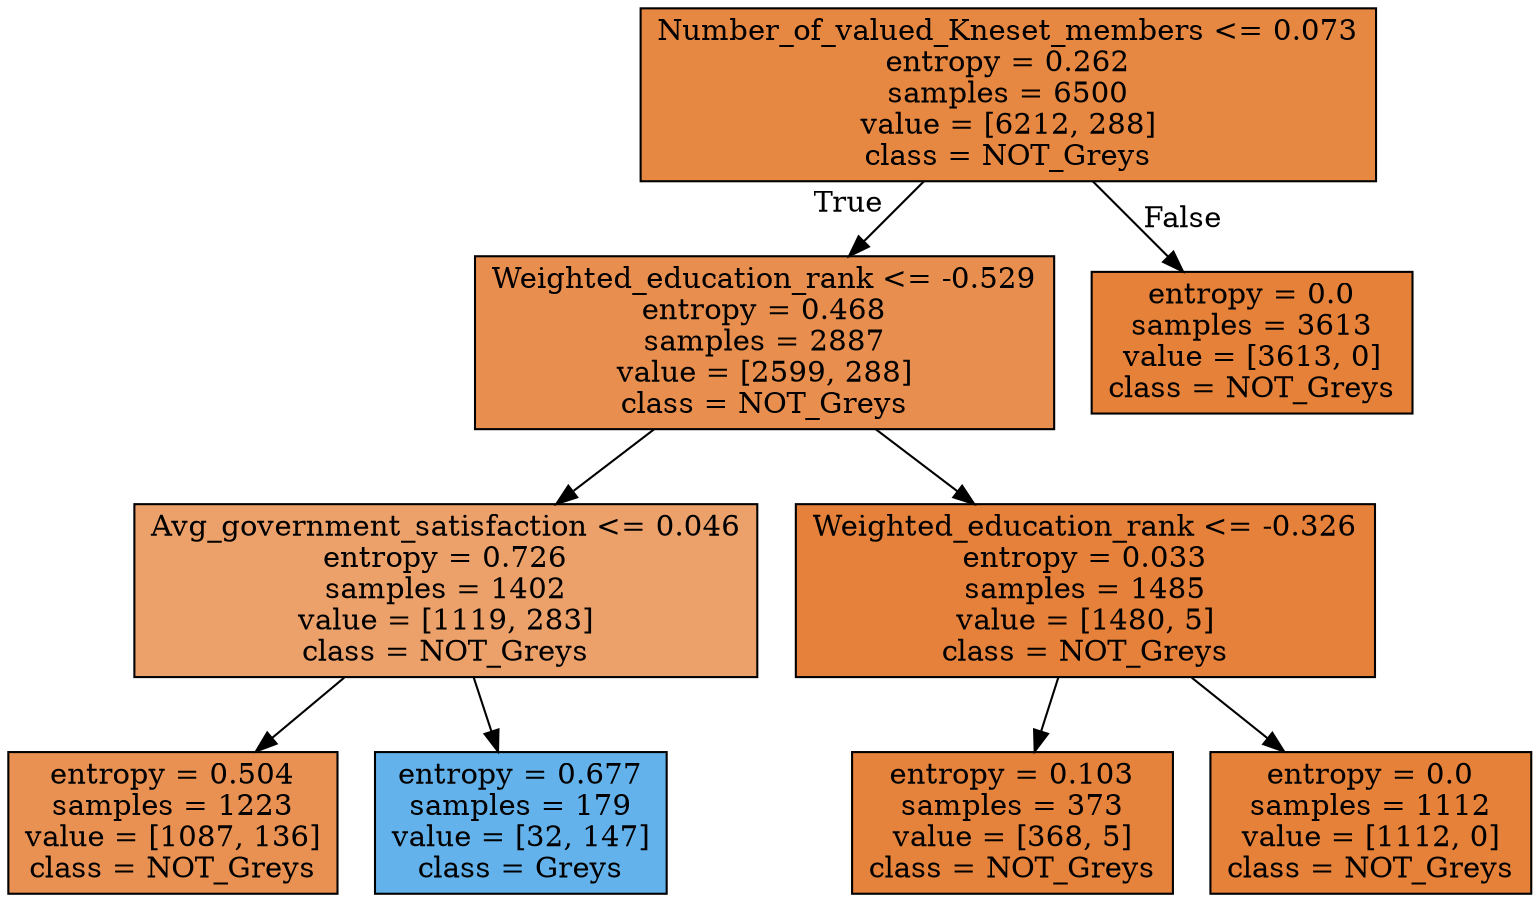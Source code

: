 digraph Tree {
node [shape=box, style="filled", color="black"] ;
0 [label="Number_of_valued_Kneset_members <= 0.073\nentropy = 0.262\nsamples = 6500\nvalue = [6212, 288]\nclass = NOT_Greys", fillcolor="#e68742"] ;
1 [label="Weighted_education_rank <= -0.529\nentropy = 0.468\nsamples = 2887\nvalue = [2599, 288]\nclass = NOT_Greys", fillcolor="#e88f4f"] ;
0 -> 1 [labeldistance=2.5, labelangle=45, headlabel="True"] ;
2 [label="Avg_government_satisfaction <= 0.046\nentropy = 0.726\nsamples = 1402\nvalue = [1119, 283]\nclass = NOT_Greys", fillcolor="#eca16b"] ;
1 -> 2 ;
3 [label="entropy = 0.504\nsamples = 1223\nvalue = [1087, 136]\nclass = NOT_Greys", fillcolor="#e89152"] ;
2 -> 3 ;
4 [label="entropy = 0.677\nsamples = 179\nvalue = [32, 147]\nclass = Greys", fillcolor="#64b2eb"] ;
2 -> 4 ;
5 [label="Weighted_education_rank <= -0.326\nentropy = 0.033\nsamples = 1485\nvalue = [1480, 5]\nclass = NOT_Greys", fillcolor="#e5813a"] ;
1 -> 5 ;
6 [label="entropy = 0.103\nsamples = 373\nvalue = [368, 5]\nclass = NOT_Greys", fillcolor="#e5833c"] ;
5 -> 6 ;
7 [label="entropy = 0.0\nsamples = 1112\nvalue = [1112, 0]\nclass = NOT_Greys", fillcolor="#e58139"] ;
5 -> 7 ;
8 [label="entropy = 0.0\nsamples = 3613\nvalue = [3613, 0]\nclass = NOT_Greys", fillcolor="#e58139"] ;
0 -> 8 [labeldistance=2.5, labelangle=-45, headlabel="False"] ;
}